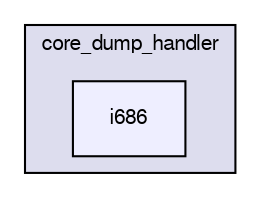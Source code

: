 digraph "/home/pfefferz/dlt-daemon/src/core_dump_handler/i686" {
  compound=true
  node [ fontsize="10", fontname="FreeSans"];
  edge [ labelfontsize="10", labelfontname="FreeSans"];
  subgraph clusterdir_77a128447add527c9e122afd338b83d5 {
    graph [ bgcolor="#ddddee", pencolor="black", label="core_dump_handler" fontname="FreeSans", fontsize="10", URL="dir_77a128447add527c9e122afd338b83d5.html"]
  dir_e9d23493786de3230bd839c53a864c14 [shape=box, label="i686", style="filled", fillcolor="#eeeeff", pencolor="black", URL="dir_e9d23493786de3230bd839c53a864c14.html"];
  }
}
